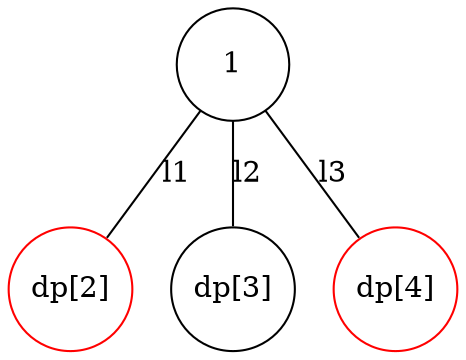 graph g {
	fixedsize=true;
	node [shape = circle; size = 0.5];

	1, 2, 3, 4;
	
	1 [width=0.75];
	2 [width=0.75; label = "dp[2]"];
	3 [width=0.75; label = "dp[3]"];
	4 [width=0.75; label = "dp[4]"];

	2 [color = "red"];
	4 [color = "red"];

	1 -- 2 [label = "l1"];
	1 -- 3 [label = "l2"];
	1 -- 4 [label = "l3"];
}
